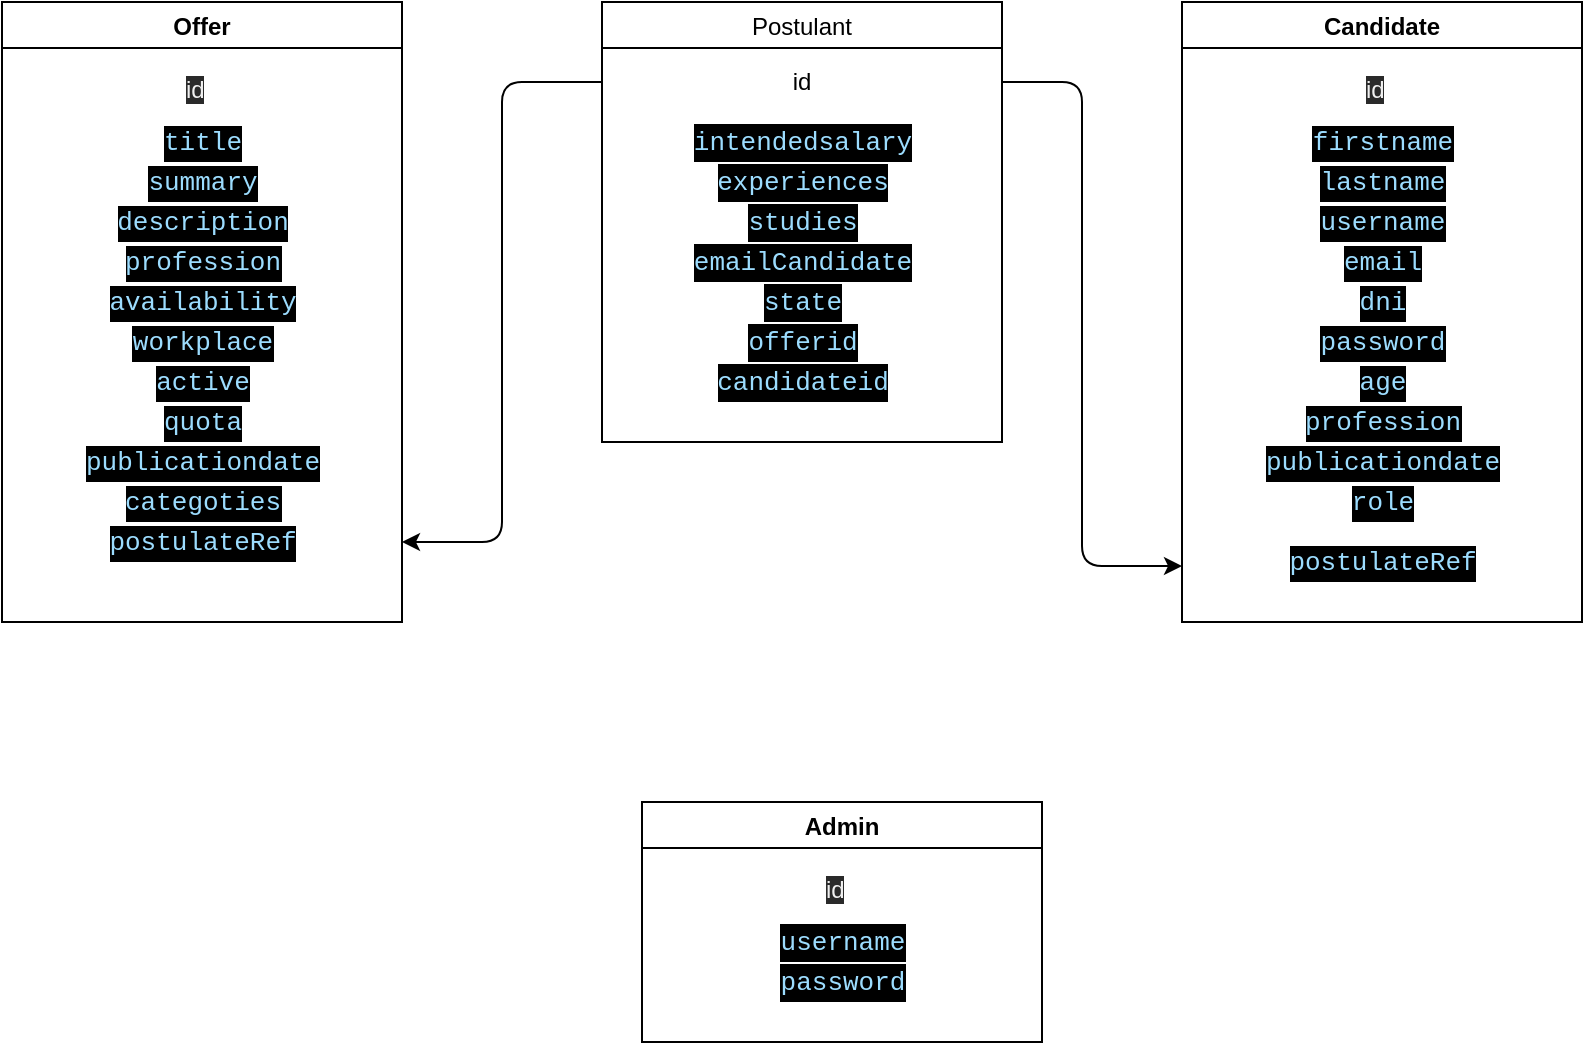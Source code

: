<mxfile version="13.1.3">
    <diagram id="6hGFLwfOUW9BJ-s0fimq" name="Page-1">
        <mxGraphModel dx="1335" dy="637" grid="1" gridSize="10" guides="1" tooltips="1" connect="1" arrows="1" fold="1" page="1" pageScale="1" pageWidth="827" pageHeight="1169" math="0" shadow="0">
            <root>
                <mxCell id="0"/>
                <mxCell id="1" parent="0"/>
                <mxCell id="5" value="Offer" style="swimlane;" parent="1" vertex="1">
                    <mxGeometry x="20" y="90" width="200" height="310" as="geometry"/>
                </mxCell>
                <mxCell id="8" value="&lt;div style=&quot;color: rgb(255 , 255 , 255) ; background-color: rgb(0 , 0 , 0) ; font-family: &amp;#34;fira code retina&amp;#34; , &amp;#34;consolas&amp;#34; , &amp;#34;courier new&amp;#34; , monospace ; font-size: 13px ; line-height: 18px&quot;&gt;&lt;span style=&quot;color: #9cdcfe&quot;&gt;summary&lt;/span&gt;&lt;/div&gt;" style="text;html=1;align=center;verticalAlign=middle;resizable=0;points=[];autosize=1;" parent="5" vertex="1">
                    <mxGeometry x="65" y="80" width="70" height="20" as="geometry"/>
                </mxCell>
                <mxCell id="9" value="&lt;div style=&quot;color: rgb(255 , 255 , 255) ; background-color: rgb(0 , 0 , 0) ; font-family: &amp;#34;fira code retina&amp;#34; , &amp;#34;consolas&amp;#34; , &amp;#34;courier new&amp;#34; , monospace ; font-size: 13px ; line-height: 18px&quot;&gt;&lt;span style=&quot;color: #9cdcfe&quot;&gt;description&lt;/span&gt;&lt;/div&gt;" style="text;html=1;align=center;verticalAlign=middle;resizable=0;points=[];autosize=1;" parent="5" vertex="1">
                    <mxGeometry x="50" y="100" width="100" height="20" as="geometry"/>
                </mxCell>
                <mxCell id="12" value="&lt;div style=&quot;color: rgb(255 , 255 , 255) ; background-color: rgb(0 , 0 , 0) ; font-family: &amp;#34;fira code retina&amp;#34; , &amp;#34;consolas&amp;#34; , &amp;#34;courier new&amp;#34; , monospace ; font-size: 13px ; line-height: 18px&quot;&gt;&lt;span style=&quot;color: #9cdcfe&quot;&gt;title&lt;/span&gt;&lt;/div&gt;" style="text;html=1;align=center;verticalAlign=middle;resizable=0;points=[];autosize=1;" parent="5" vertex="1">
                    <mxGeometry x="70" y="60" width="60" height="20" as="geometry"/>
                </mxCell>
                <mxCell id="13" value="&lt;div style=&quot;color: rgb(255 , 255 , 255) ; background-color: rgb(0 , 0 , 0) ; font-family: &amp;#34;fira code retina&amp;#34; , &amp;#34;consolas&amp;#34; , &amp;#34;courier new&amp;#34; , monospace ; font-size: 13px ; line-height: 18px&quot;&gt;&lt;span style=&quot;color: #9cdcfe&quot;&gt;profession&lt;/span&gt;&lt;/div&gt;" style="text;html=1;align=center;verticalAlign=middle;resizable=0;points=[];autosize=1;" parent="5" vertex="1">
                    <mxGeometry x="50" y="120" width="100" height="20" as="geometry"/>
                </mxCell>
                <mxCell id="14" value="&lt;div style=&quot;color: rgb(255 , 255 , 255) ; background-color: rgb(0 , 0 , 0) ; font-family: &amp;#34;fira code retina&amp;#34; , &amp;#34;consolas&amp;#34; , &amp;#34;courier new&amp;#34; , monospace ; font-size: 13px ; line-height: 18px&quot;&gt;&lt;span style=&quot;color: #9cdcfe&quot;&gt;availability&lt;/span&gt;&lt;/div&gt;" style="text;html=1;align=center;verticalAlign=middle;resizable=0;points=[];autosize=1;" parent="5" vertex="1">
                    <mxGeometry x="45" y="140" width="110" height="20" as="geometry"/>
                </mxCell>
                <mxCell id="15" value="&lt;div style=&quot;color: rgb(255 , 255 , 255) ; background-color: rgb(0 , 0 , 0) ; font-family: &amp;#34;fira code retina&amp;#34; , &amp;#34;consolas&amp;#34; , &amp;#34;courier new&amp;#34; , monospace ; font-size: 13px ; line-height: 18px&quot;&gt;&lt;span style=&quot;color: #9cdcfe&quot;&gt;workplace&lt;/span&gt;&lt;/div&gt;" style="text;html=1;align=center;verticalAlign=middle;resizable=0;points=[];autosize=1;" parent="5" vertex="1">
                    <mxGeometry x="55" y="160" width="90" height="20" as="geometry"/>
                </mxCell>
                <mxCell id="16" value="&lt;div style=&quot;color: rgb(255 , 255 , 255) ; background-color: rgb(0 , 0 , 0) ; font-family: &amp;#34;fira code retina&amp;#34; , &amp;#34;consolas&amp;#34; , &amp;#34;courier new&amp;#34; , monospace ; font-size: 13px ; line-height: 18px&quot;&gt;&lt;span style=&quot;color: #9cdcfe&quot;&gt;active&lt;/span&gt;&lt;/div&gt;" style="text;html=1;align=center;verticalAlign=middle;resizable=0;points=[];autosize=1;" parent="5" vertex="1">
                    <mxGeometry x="70" y="180" width="60" height="20" as="geometry"/>
                </mxCell>
                <mxCell id="17" value="&lt;div style=&quot;color: rgb(255 , 255 , 255) ; background-color: rgb(0 , 0 , 0) ; font-family: &amp;#34;fira code retina&amp;#34; , &amp;#34;consolas&amp;#34; , &amp;#34;courier new&amp;#34; , monospace ; font-size: 13px ; line-height: 18px&quot;&gt;&lt;span style=&quot;color: #9cdcfe&quot;&gt;quota&lt;/span&gt;&lt;/div&gt;" style="text;html=1;align=center;verticalAlign=middle;resizable=0;points=[];autosize=1;" parent="5" vertex="1">
                    <mxGeometry x="70" y="200" width="60" height="20" as="geometry"/>
                </mxCell>
                <mxCell id="18" value="&lt;div style=&quot;color: rgb(255 , 255 , 255) ; background-color: rgb(0 , 0 , 0) ; font-family: &amp;#34;fira code retina&amp;#34; , &amp;#34;consolas&amp;#34; , &amp;#34;courier new&amp;#34; , monospace ; font-size: 13px ; line-height: 18px&quot;&gt;&lt;span style=&quot;color: #9cdcfe&quot;&gt;publicationdate&lt;/span&gt;&lt;/div&gt;" style="text;html=1;align=center;verticalAlign=middle;resizable=0;points=[];autosize=1;" parent="5" vertex="1">
                    <mxGeometry x="30" y="220" width="140" height="20" as="geometry"/>
                </mxCell>
                <mxCell id="61" value="&lt;!--StartFragment--&gt;&lt;span style=&quot;color: rgb(240, 240, 240); font-family: Helvetica; font-size: 12px; font-style: normal; font-variant-ligatures: normal; font-variant-caps: normal; font-weight: 400; letter-spacing: normal; orphans: 2; text-align: center; text-indent: 0px; text-transform: none; widows: 2; word-spacing: 0px; -webkit-text-stroke-width: 0px; background-color: rgb(42, 42, 42); text-decoration-style: initial; text-decoration-color: initial; float: none; display: inline !important;&quot;&gt;id&lt;/span&gt;&lt;!--EndFragment--&gt;" style="text;whiteSpace=wrap;html=1;" parent="5" vertex="1">
                    <mxGeometry x="90" y="30" width="30" height="30" as="geometry"/>
                </mxCell>
                <mxCell id="72" value="&lt;div style=&quot;color: rgb(255 , 255 , 255) ; background-color: rgb(0 , 0 , 0) ; font-family: &amp;#34;fira code retina&amp;#34; , &amp;#34;consolas&amp;#34; , &amp;#34;courier new&amp;#34; , monospace ; font-size: 13px ; line-height: 18px&quot;&gt;&lt;span style=&quot;color: #9cdcfe&quot;&gt;postulateRef&lt;/span&gt;&lt;/div&gt;" style="text;html=1;align=center;verticalAlign=middle;resizable=0;points=[];autosize=1;" parent="5" vertex="1">
                    <mxGeometry x="45" y="260" width="110" height="20" as="geometry"/>
                </mxCell>
                <mxCell id="76" value="&lt;div style=&quot;color: rgb(255 , 255 , 255) ; background-color: rgb(0 , 0 , 0) ; font-family: &amp;#34;fira code retina&amp;#34; , &amp;#34;consolas&amp;#34; , &amp;#34;courier new&amp;#34; , monospace ; font-size: 13px ; line-height: 18px&quot;&gt;&lt;span style=&quot;color: #9cdcfe&quot;&gt;categoties&lt;/span&gt;&lt;/div&gt;" style="text;html=1;align=center;verticalAlign=middle;resizable=0;points=[];autosize=1;" vertex="1" parent="5">
                    <mxGeometry x="55" y="240" width="90" height="20" as="geometry"/>
                </mxCell>
                <mxCell id="20" value="Postulant" style="swimlane;fontStyle=0" parent="1" vertex="1">
                    <mxGeometry x="320" y="90" width="200" height="220" as="geometry"/>
                </mxCell>
                <mxCell id="21" value="&lt;div style=&quot;background-color: rgb(0 , 0 , 0) ; line-height: 18px&quot;&gt;&lt;font color=&quot;#9cdcfe&quot; face=&quot;fira code retina, consolas, courier new, monospace&quot;&gt;&lt;span style=&quot;font-size: 13px&quot;&gt;experiences&lt;/span&gt;&lt;/font&gt;&lt;br&gt;&lt;/div&gt;" style="text;html=1;align=center;verticalAlign=middle;resizable=0;points=[];autosize=1;" parent="20" vertex="1">
                    <mxGeometry x="50" y="80" width="100" height="20" as="geometry"/>
                </mxCell>
                <mxCell id="22" value="&lt;div style=&quot;background-color: rgb(0 , 0 , 0) ; line-height: 18px&quot;&gt;&lt;font color=&quot;#9cdcfe&quot; face=&quot;fira code retina, consolas, courier new, monospace&quot;&gt;&lt;span style=&quot;font-size: 13px&quot;&gt;studies&lt;/span&gt;&lt;/font&gt;&lt;br&gt;&lt;/div&gt;" style="text;html=1;align=center;verticalAlign=middle;resizable=0;points=[];autosize=1;" parent="20" vertex="1">
                    <mxGeometry x="65" y="100" width="70" height="20" as="geometry"/>
                </mxCell>
                <mxCell id="23" value="&lt;div style=&quot;background-color: rgb(0 , 0 , 0) ; line-height: 18px&quot;&gt;&lt;font color=&quot;#9cdcfe&quot; face=&quot;fira code retina, consolas, courier new, monospace&quot;&gt;&lt;span style=&quot;font-size: 13px&quot;&gt;intendedsalary&lt;/span&gt;&lt;/font&gt;&lt;br&gt;&lt;/div&gt;" style="text;html=1;align=center;verticalAlign=middle;resizable=0;points=[];autosize=1;" parent="20" vertex="1">
                    <mxGeometry x="35" y="60" width="130" height="20" as="geometry"/>
                </mxCell>
                <mxCell id="59" value="id" style="text;html=1;strokeColor=none;fillColor=none;align=center;verticalAlign=middle;whiteSpace=wrap;rounded=0;" parent="20" vertex="1">
                    <mxGeometry x="80" y="30" width="40" height="20" as="geometry"/>
                </mxCell>
                <mxCell id="73" value="&lt;div style=&quot;background-color: rgb(0 , 0 , 0) ; line-height: 18px&quot;&gt;&lt;font color=&quot;#9cdcfe&quot; face=&quot;fira code retina, consolas, courier new, monospace&quot;&gt;&lt;span style=&quot;font-size: 13px&quot;&gt;emailCandidate&lt;/span&gt;&lt;/font&gt;&lt;br&gt;&lt;/div&gt;" style="text;html=1;align=center;verticalAlign=middle;resizable=0;points=[];autosize=1;" parent="20" vertex="1">
                    <mxGeometry x="35" y="120" width="130" height="20" as="geometry"/>
                </mxCell>
                <mxCell id="77" value="&lt;div style=&quot;background-color: rgb(0 , 0 , 0) ; line-height: 18px&quot;&gt;&lt;font color=&quot;#9cdcfe&quot; face=&quot;fira code retina, consolas, courier new, monospace&quot;&gt;&lt;span style=&quot;font-size: 13px&quot;&gt;state&lt;/span&gt;&lt;/font&gt;&lt;br&gt;&lt;/div&gt;" style="text;html=1;align=center;verticalAlign=middle;resizable=0;points=[];autosize=1;" vertex="1" parent="20">
                    <mxGeometry x="70" y="140" width="60" height="20" as="geometry"/>
                </mxCell>
                <mxCell id="78" value="&lt;div style=&quot;background-color: rgb(0 , 0 , 0) ; line-height: 18px&quot;&gt;&lt;font color=&quot;#9cdcfe&quot; face=&quot;fira code retina, consolas, courier new, monospace&quot;&gt;&lt;span style=&quot;font-size: 13px&quot;&gt;offerid&lt;/span&gt;&lt;/font&gt;&lt;br&gt;&lt;/div&gt;" style="text;html=1;align=center;verticalAlign=middle;resizable=0;points=[];autosize=1;" vertex="1" parent="20">
                    <mxGeometry x="65" y="160" width="70" height="20" as="geometry"/>
                </mxCell>
                <mxCell id="79" value="&lt;div style=&quot;background-color: rgb(0 , 0 , 0) ; line-height: 18px&quot;&gt;&lt;font color=&quot;#9cdcfe&quot; face=&quot;fira code retina, consolas, courier new, monospace&quot;&gt;&lt;span style=&quot;font-size: 13px&quot;&gt;candidateid&lt;/span&gt;&lt;/font&gt;&lt;br&gt;&lt;/div&gt;" style="text;html=1;align=center;verticalAlign=middle;resizable=0;points=[];autosize=1;" vertex="1" parent="20">
                    <mxGeometry x="50" y="180" width="100" height="20" as="geometry"/>
                </mxCell>
                <mxCell id="32" value="Candidate" style="swimlane;" parent="1" vertex="1">
                    <mxGeometry x="610" y="90" width="200" height="310" as="geometry"/>
                </mxCell>
                <mxCell id="33" value="&lt;div style=&quot;color: rgb(255 , 255 , 255) ; background-color: rgb(0 , 0 , 0) ; font-family: &amp;#34;fira code retina&amp;#34; , &amp;#34;consolas&amp;#34; , &amp;#34;courier new&amp;#34; , monospace ; font-size: 13px ; line-height: 18px&quot;&gt;&lt;div style=&quot;font-family: &amp;#34;fira code retina&amp;#34; , &amp;#34;consolas&amp;#34; , &amp;#34;courier new&amp;#34; , monospace ; line-height: 18px&quot;&gt;&lt;span style=&quot;color: #9cdcfe&quot;&gt;lastname&lt;/span&gt;&lt;/div&gt;&lt;/div&gt;" style="text;html=1;align=center;verticalAlign=middle;resizable=0;points=[];autosize=1;" parent="32" vertex="1">
                    <mxGeometry x="60" y="80" width="80" height="20" as="geometry"/>
                </mxCell>
                <mxCell id="34" value="&lt;div style=&quot;color: rgb(255 , 255 , 255) ; background-color: rgb(0 , 0 , 0) ; font-family: &amp;#34;fira code retina&amp;#34; , &amp;#34;consolas&amp;#34; , &amp;#34;courier new&amp;#34; , monospace ; font-size: 13px ; line-height: 18px&quot;&gt;&lt;div style=&quot;font-family: &amp;#34;fira code retina&amp;#34; , &amp;#34;consolas&amp;#34; , &amp;#34;courier new&amp;#34; , monospace ; line-height: 18px&quot;&gt;&lt;span style=&quot;color: #9cdcfe&quot;&gt;username&lt;/span&gt;&lt;/div&gt;&lt;/div&gt;" style="text;html=1;align=center;verticalAlign=middle;resizable=0;points=[];autosize=1;" parent="32" vertex="1">
                    <mxGeometry x="60" y="100" width="80" height="20" as="geometry"/>
                </mxCell>
                <mxCell id="35" value="&lt;div style=&quot;color: rgb(255 , 255 , 255) ; background-color: rgb(0 , 0 , 0) ; font-family: &amp;#34;fira code retina&amp;#34; , &amp;#34;consolas&amp;#34; , &amp;#34;courier new&amp;#34; , monospace ; font-size: 13px ; line-height: 18px&quot;&gt;&lt;div style=&quot;font-family: &amp;#34;fira code retina&amp;#34; , &amp;#34;consolas&amp;#34; , &amp;#34;courier new&amp;#34; , monospace ; line-height: 18px&quot;&gt;&lt;span style=&quot;color: #9cdcfe&quot;&gt;firstname&lt;/span&gt;&lt;/div&gt;&lt;/div&gt;" style="text;html=1;align=center;verticalAlign=middle;resizable=0;points=[];autosize=1;" parent="32" vertex="1">
                    <mxGeometry x="55" y="60" width="90" height="20" as="geometry"/>
                </mxCell>
                <mxCell id="36" value="&lt;div style=&quot;color: rgb(255 , 255 , 255) ; background-color: rgb(0 , 0 , 0) ; font-family: &amp;#34;fira code retina&amp;#34; , &amp;#34;consolas&amp;#34; , &amp;#34;courier new&amp;#34; , monospace ; font-size: 13px ; line-height: 18px&quot;&gt;&lt;div style=&quot;font-family: &amp;#34;fira code retina&amp;#34; , &amp;#34;consolas&amp;#34; , &amp;#34;courier new&amp;#34; , monospace ; line-height: 18px&quot;&gt;&lt;span style=&quot;color: #9cdcfe&quot;&gt;email&lt;/span&gt;&lt;/div&gt;&lt;/div&gt;" style="text;html=1;align=center;verticalAlign=middle;resizable=0;points=[];autosize=1;" parent="32" vertex="1">
                    <mxGeometry x="70" y="120" width="60" height="20" as="geometry"/>
                </mxCell>
                <mxCell id="37" value="&lt;div style=&quot;color: rgb(255 , 255 , 255) ; background-color: rgb(0 , 0 , 0) ; font-family: &amp;#34;fira code retina&amp;#34; , &amp;#34;consolas&amp;#34; , &amp;#34;courier new&amp;#34; , monospace ; font-size: 13px ; line-height: 18px&quot;&gt;&lt;div style=&quot;font-family: &amp;#34;fira code retina&amp;#34; , &amp;#34;consolas&amp;#34; , &amp;#34;courier new&amp;#34; , monospace ; line-height: 18px&quot;&gt;&lt;span style=&quot;color: #9cdcfe&quot;&gt;dni&lt;/span&gt;&lt;/div&gt;&lt;/div&gt;" style="text;html=1;align=center;verticalAlign=middle;resizable=0;points=[];autosize=1;" parent="32" vertex="1">
                    <mxGeometry x="80" y="140" width="40" height="20" as="geometry"/>
                </mxCell>
                <mxCell id="38" value="&lt;div style=&quot;color: rgb(255 , 255 , 255) ; background-color: rgb(0 , 0 , 0) ; font-family: &amp;#34;fira code retina&amp;#34; , &amp;#34;consolas&amp;#34; , &amp;#34;courier new&amp;#34; , monospace ; font-size: 13px ; line-height: 18px&quot;&gt;&lt;div style=&quot;font-family: &amp;#34;fira code retina&amp;#34; , &amp;#34;consolas&amp;#34; , &amp;#34;courier new&amp;#34; , monospace ; line-height: 18px&quot;&gt;&lt;span style=&quot;color: #9cdcfe&quot;&gt;password&lt;/span&gt;&lt;/div&gt;&lt;/div&gt;" style="text;html=1;align=center;verticalAlign=middle;resizable=0;points=[];autosize=1;" parent="32" vertex="1">
                    <mxGeometry x="60" y="160" width="80" height="20" as="geometry"/>
                </mxCell>
                <mxCell id="39" value="&lt;div style=&quot;color: rgb(255 , 255 , 255) ; background-color: rgb(0 , 0 , 0) ; font-family: &amp;#34;fira code retina&amp;#34; , &amp;#34;consolas&amp;#34; , &amp;#34;courier new&amp;#34; , monospace ; font-size: 13px ; line-height: 18px&quot;&gt;&lt;div style=&quot;font-family: &amp;#34;fira code retina&amp;#34; , &amp;#34;consolas&amp;#34; , &amp;#34;courier new&amp;#34; , monospace ; line-height: 18px&quot;&gt;&lt;span style=&quot;color: #9cdcfe&quot;&gt;age&lt;/span&gt;&lt;/div&gt;&lt;/div&gt;" style="text;html=1;align=center;verticalAlign=middle;resizable=0;points=[];autosize=1;" parent="32" vertex="1">
                    <mxGeometry x="80" y="180" width="40" height="20" as="geometry"/>
                </mxCell>
                <mxCell id="40" value="&lt;div style=&quot;color: rgb(255 , 255 , 255) ; background-color: rgb(0 , 0 , 0) ; font-family: &amp;#34;fira code retina&amp;#34; , &amp;#34;consolas&amp;#34; , &amp;#34;courier new&amp;#34; , monospace ; font-size: 13px ; line-height: 18px&quot;&gt;&lt;div style=&quot;font-family: &amp;#34;fira code retina&amp;#34; , &amp;#34;consolas&amp;#34; , &amp;#34;courier new&amp;#34; , monospace ; line-height: 18px&quot;&gt;&lt;span style=&quot;color: #9cdcfe&quot;&gt;profession&lt;/span&gt;&lt;/div&gt;&lt;/div&gt;" style="text;html=1;align=center;verticalAlign=middle;resizable=0;points=[];autosize=1;" parent="32" vertex="1">
                    <mxGeometry x="50" y="200" width="100" height="20" as="geometry"/>
                </mxCell>
                <mxCell id="41" value="&lt;div style=&quot;color: rgb(255 , 255 , 255) ; background-color: rgb(0 , 0 , 0) ; font-family: &amp;#34;fira code retina&amp;#34; , &amp;#34;consolas&amp;#34; , &amp;#34;courier new&amp;#34; , monospace ; font-size: 13px ; line-height: 18px&quot;&gt;&lt;span style=&quot;color: #9cdcfe&quot;&gt;publicationdate&lt;/span&gt;&lt;/div&gt;" style="text;html=1;align=center;verticalAlign=middle;resizable=0;points=[];autosize=1;" parent="32" vertex="1">
                    <mxGeometry x="30" y="220" width="140" height="20" as="geometry"/>
                </mxCell>
                <mxCell id="42" value="&lt;div style=&quot;color: rgb(255 , 255 , 255) ; background-color: rgb(0 , 0 , 0) ; font-family: &amp;#34;fira code retina&amp;#34; , &amp;#34;consolas&amp;#34; , &amp;#34;courier new&amp;#34; , monospace ; font-size: 13px ; line-height: 18px&quot;&gt;&lt;div style=&quot;font-family: &amp;#34;fira code retina&amp;#34; , &amp;#34;consolas&amp;#34; , &amp;#34;courier new&amp;#34; , monospace ; line-height: 18px&quot;&gt;&lt;span style=&quot;color: rgb(156 , 220 , 254)&quot;&gt;postulateRef&lt;/span&gt;&lt;br&gt;&lt;/div&gt;&lt;/div&gt;" style="text;html=1;align=center;verticalAlign=middle;resizable=0;points=[];autosize=1;" parent="32" vertex="1">
                    <mxGeometry x="45" y="270" width="110" height="20" as="geometry"/>
                </mxCell>
                <mxCell id="62" value="&lt;!--StartFragment--&gt;&lt;span style=&quot;color: rgb(240, 240, 240); font-family: Helvetica; font-size: 12px; font-style: normal; font-variant-ligatures: normal; font-variant-caps: normal; font-weight: 400; letter-spacing: normal; orphans: 2; text-align: center; text-indent: 0px; text-transform: none; widows: 2; word-spacing: 0px; -webkit-text-stroke-width: 0px; background-color: rgb(42, 42, 42); text-decoration-style: initial; text-decoration-color: initial; float: none; display: inline !important;&quot;&gt;id&lt;/span&gt;&lt;!--EndFragment--&gt;" style="text;whiteSpace=wrap;html=1;" parent="32" vertex="1">
                    <mxGeometry x="90" y="30" width="30" height="30" as="geometry"/>
                </mxCell>
                <mxCell id="80" value="&lt;div style=&quot;color: rgb(255 , 255 , 255) ; background-color: rgb(0 , 0 , 0) ; font-family: &amp;#34;fira code retina&amp;#34; , &amp;#34;consolas&amp;#34; , &amp;#34;courier new&amp;#34; , monospace ; font-size: 13px ; line-height: 18px&quot;&gt;&lt;span style=&quot;color: #9cdcfe&quot;&gt;role&lt;/span&gt;&lt;/div&gt;" style="text;html=1;align=center;verticalAlign=middle;resizable=0;points=[];autosize=1;" vertex="1" parent="32">
                    <mxGeometry x="75" y="240" width="50" height="20" as="geometry"/>
                </mxCell>
                <mxCell id="52" value="Admin" style="swimlane;" parent="1" vertex="1">
                    <mxGeometry x="340" y="490" width="200" height="120" as="geometry"/>
                </mxCell>
                <mxCell id="53" value="&lt;div style=&quot;background-color: rgb(0 , 0 , 0) ; line-height: 18px&quot;&gt;&lt;font color=&quot;#9cdcfe&quot; face=&quot;fira code retina, consolas, courier new, monospace&quot;&gt;&lt;span style=&quot;font-size: 13px&quot;&gt;password&lt;/span&gt;&lt;/font&gt;&lt;br&gt;&lt;/div&gt;" style="text;html=1;align=center;verticalAlign=middle;resizable=0;points=[];autosize=1;" parent="52" vertex="1">
                    <mxGeometry x="60" y="80" width="80" height="20" as="geometry"/>
                </mxCell>
                <mxCell id="55" value="&lt;div style=&quot;background-color: rgb(0 , 0 , 0) ; line-height: 18px&quot;&gt;&lt;font color=&quot;#9cdcfe&quot; face=&quot;fira code retina, consolas, courier new, monospace&quot;&gt;&lt;span style=&quot;font-size: 13px&quot;&gt;username&lt;/span&gt;&lt;/font&gt;&lt;br&gt;&lt;/div&gt;" style="text;html=1;align=center;verticalAlign=middle;resizable=0;points=[];autosize=1;" parent="52" vertex="1">
                    <mxGeometry x="60" y="60" width="80" height="20" as="geometry"/>
                </mxCell>
                <mxCell id="63" value="&lt;!--StartFragment--&gt;&lt;span style=&quot;color: rgb(240, 240, 240); font-family: Helvetica; font-size: 12px; font-style: normal; font-variant-ligatures: normal; font-variant-caps: normal; font-weight: 400; letter-spacing: normal; orphans: 2; text-align: center; text-indent: 0px; text-transform: none; widows: 2; word-spacing: 0px; -webkit-text-stroke-width: 0px; background-color: rgb(42, 42, 42); text-decoration-style: initial; text-decoration-color: initial; float: none; display: inline !important;&quot;&gt;id&lt;/span&gt;&lt;!--EndFragment--&gt;" style="text;whiteSpace=wrap;html=1;" parent="52" vertex="1">
                    <mxGeometry x="90" y="30" width="30" height="30" as="geometry"/>
                </mxCell>
                <mxCell id="81" value="" style="endArrow=classic;html=1;" edge="1" parent="1">
                    <mxGeometry width="50" height="50" relative="1" as="geometry">
                        <mxPoint x="520" y="130" as="sourcePoint"/>
                        <mxPoint x="610" y="372" as="targetPoint"/>
                        <Array as="points">
                            <mxPoint x="560" y="130"/>
                            <mxPoint x="560" y="372"/>
                        </Array>
                    </mxGeometry>
                </mxCell>
                <mxCell id="82" value="" style="endArrow=classic;html=1;" edge="1" parent="1">
                    <mxGeometry width="50" height="50" relative="1" as="geometry">
                        <mxPoint x="320" y="130" as="sourcePoint"/>
                        <mxPoint x="220" y="360" as="targetPoint"/>
                        <Array as="points">
                            <mxPoint x="270" y="130"/>
                            <mxPoint x="270" y="360"/>
                        </Array>
                    </mxGeometry>
                </mxCell>
            </root>
        </mxGraphModel>
    </diagram>
</mxfile>